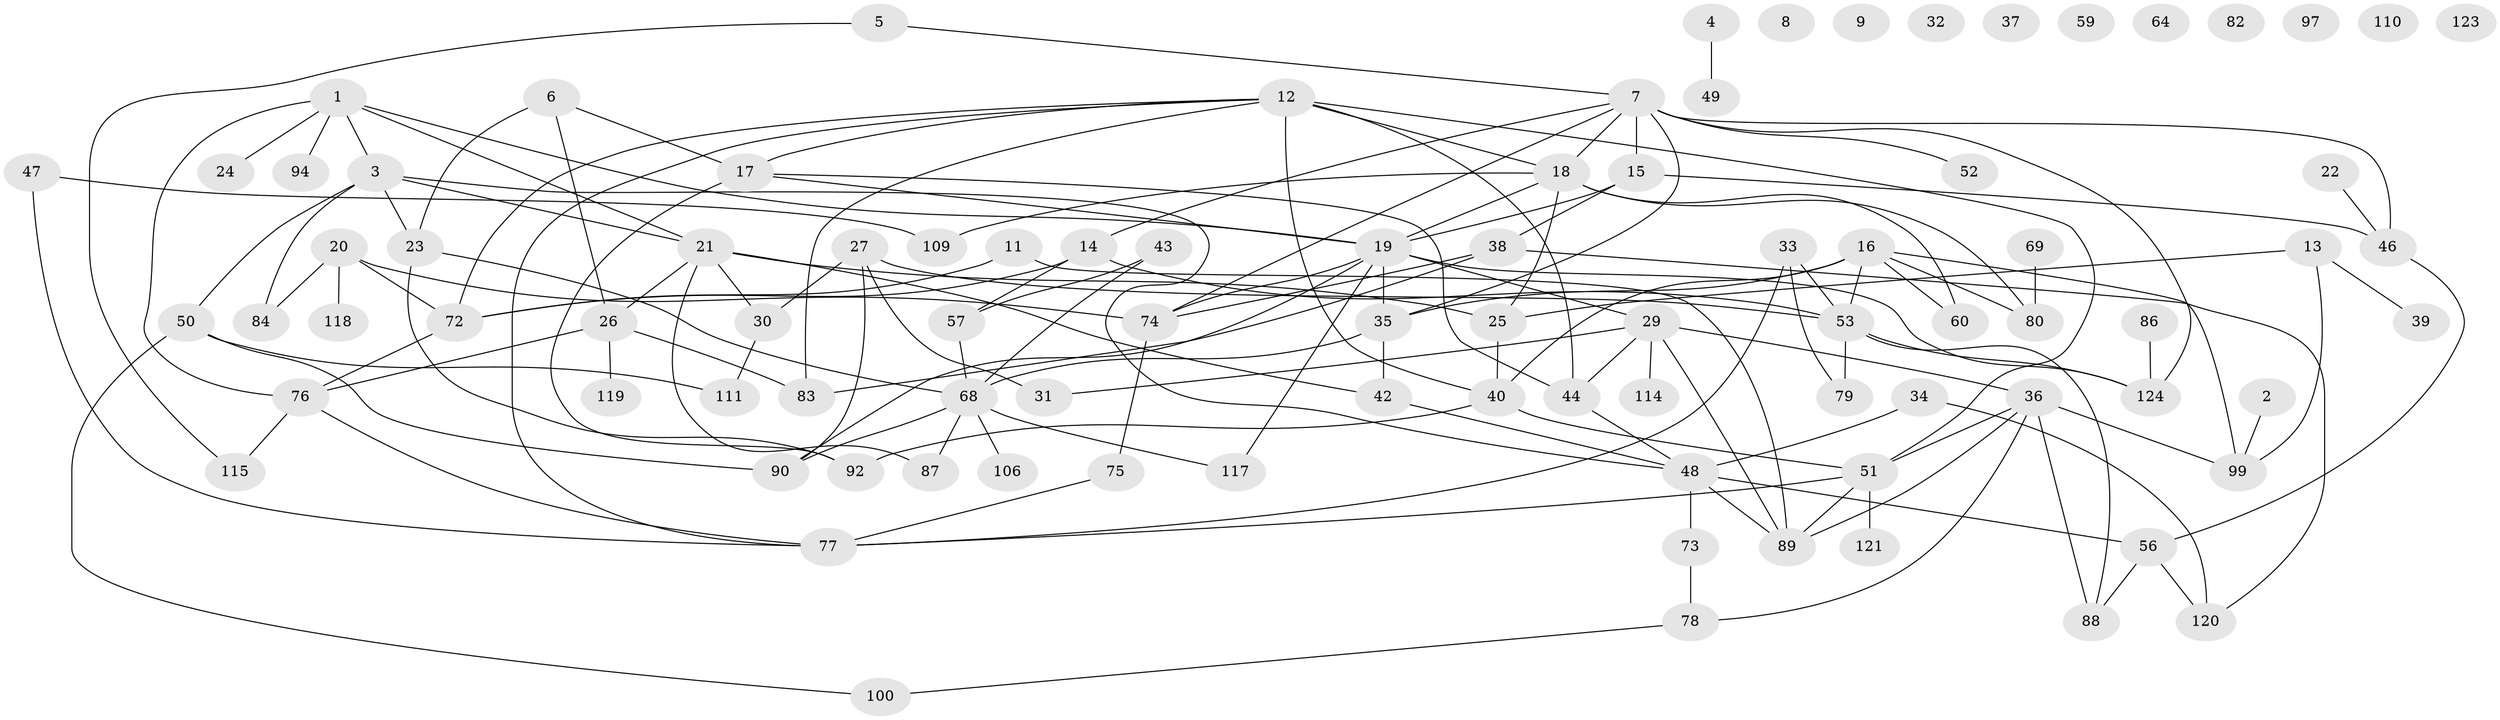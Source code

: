 // Generated by graph-tools (version 1.1) at 2025/23/03/03/25 07:23:27]
// undirected, 91 vertices, 143 edges
graph export_dot {
graph [start="1"]
  node [color=gray90,style=filled];
  1 [super="+71"];
  2;
  3 [super="+95"];
  4;
  5;
  6;
  7 [super="+10"];
  8;
  9;
  11;
  12 [super="+101"];
  13 [super="+61"];
  14 [super="+105"];
  15 [super="+67"];
  16;
  17 [super="+58"];
  18 [super="+85"];
  19 [super="+81"];
  20 [super="+108"];
  21 [super="+96"];
  22;
  23;
  24;
  25 [super="+54"];
  26 [super="+28"];
  27 [super="+102"];
  29 [super="+107"];
  30;
  31;
  32;
  33 [super="+91"];
  34;
  35 [super="+45"];
  36 [super="+65"];
  37;
  38 [super="+70"];
  39;
  40 [super="+41"];
  42;
  43;
  44;
  46 [super="+55"];
  47;
  48 [super="+103"];
  49;
  50;
  51 [super="+63"];
  52;
  53 [super="+62"];
  56;
  57 [super="+66"];
  59;
  60;
  64;
  68 [super="+116"];
  69;
  72;
  73;
  74;
  75;
  76 [super="+113"];
  77 [super="+112"];
  78;
  79;
  80;
  82;
  83 [super="+93"];
  84;
  86;
  87;
  88;
  89 [super="+98"];
  90;
  92 [super="+122"];
  94;
  97;
  99 [super="+104"];
  100;
  106;
  109;
  110;
  111;
  114;
  115;
  117;
  118;
  119;
  120;
  121;
  123;
  124;
  1 -- 19;
  1 -- 24;
  1 -- 94;
  1 -- 21;
  1 -- 76;
  1 -- 3;
  2 -- 99;
  3 -- 48;
  3 -- 50;
  3 -- 21;
  3 -- 84;
  3 -- 23;
  4 -- 49;
  5 -- 115;
  5 -- 7;
  6 -- 23;
  6 -- 26;
  6 -- 17;
  7 -- 18;
  7 -- 46;
  7 -- 35;
  7 -- 52;
  7 -- 74;
  7 -- 124;
  7 -- 15;
  7 -- 14;
  11 -- 72;
  11 -- 89;
  12 -- 44;
  12 -- 51 [weight=2];
  12 -- 18;
  12 -- 17;
  12 -- 83;
  12 -- 40;
  12 -- 72;
  12 -- 77;
  13 -- 39;
  13 -- 99;
  13 -- 25;
  14 -- 53;
  14 -- 72;
  14 -- 57;
  15 -- 46;
  15 -- 38;
  15 -- 19;
  16 -- 53;
  16 -- 60;
  16 -- 80;
  16 -- 35;
  16 -- 40;
  16 -- 99;
  17 -- 44;
  17 -- 92;
  17 -- 19;
  18 -- 60;
  18 -- 80;
  18 -- 109;
  18 -- 25;
  18 -- 19;
  19 -- 29;
  19 -- 35;
  19 -- 117;
  19 -- 124;
  19 -- 90;
  19 -- 74;
  20 -- 72;
  20 -- 118;
  20 -- 74;
  20 -- 84;
  21 -- 87;
  21 -- 26;
  21 -- 25 [weight=2];
  21 -- 42;
  21 -- 30;
  22 -- 46;
  23 -- 68;
  23 -- 92;
  25 -- 40;
  26 -- 119;
  26 -- 76;
  26 -- 83;
  27 -- 30;
  27 -- 31;
  27 -- 53;
  27 -- 90;
  29 -- 44;
  29 -- 114;
  29 -- 36;
  29 -- 31;
  29 -- 89;
  30 -- 111;
  33 -- 77;
  33 -- 79;
  33 -- 53;
  34 -- 120;
  34 -- 48;
  35 -- 42;
  35 -- 68;
  36 -- 88;
  36 -- 99;
  36 -- 51;
  36 -- 78;
  36 -- 89;
  38 -- 120;
  38 -- 74;
  38 -- 83;
  40 -- 92;
  40 -- 51;
  42 -- 48;
  43 -- 57;
  43 -- 68;
  44 -- 48;
  46 -- 56;
  47 -- 77;
  47 -- 109;
  48 -- 56;
  48 -- 73;
  48 -- 89;
  50 -- 90;
  50 -- 100;
  50 -- 111;
  51 -- 77;
  51 -- 121;
  51 -- 89;
  53 -- 88;
  53 -- 124;
  53 -- 79;
  56 -- 88;
  56 -- 120;
  57 -- 68;
  68 -- 87;
  68 -- 117;
  68 -- 90;
  68 -- 106;
  69 -- 80;
  72 -- 76;
  73 -- 78;
  74 -- 75;
  75 -- 77;
  76 -- 115;
  76 -- 77;
  78 -- 100;
  86 -- 124;
}
